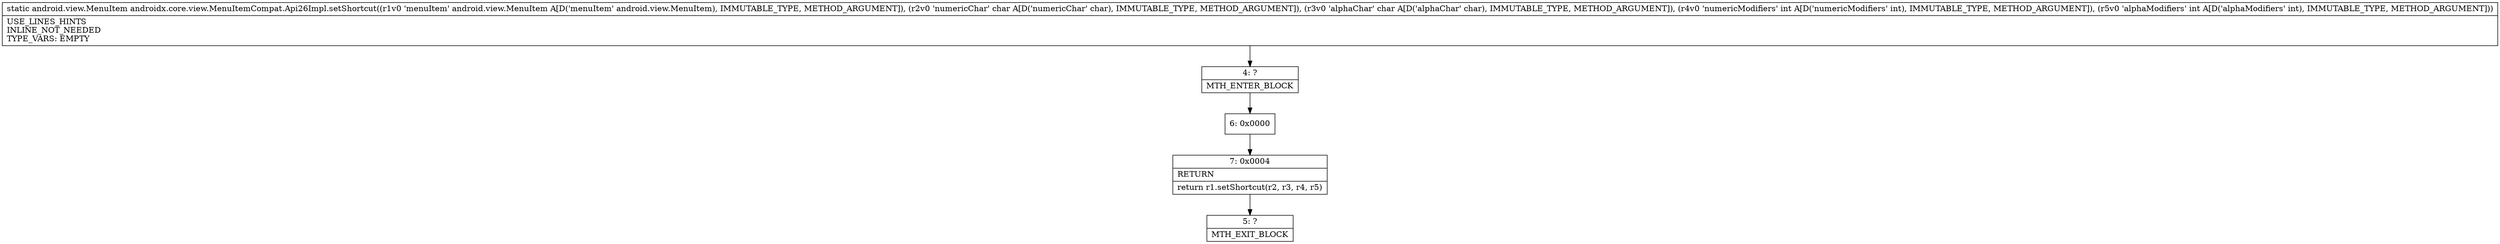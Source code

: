 digraph "CFG forandroidx.core.view.MenuItemCompat.Api26Impl.setShortcut(Landroid\/view\/MenuItem;CCII)Landroid\/view\/MenuItem;" {
Node_4 [shape=record,label="{4\:\ ?|MTH_ENTER_BLOCK\l}"];
Node_6 [shape=record,label="{6\:\ 0x0000}"];
Node_7 [shape=record,label="{7\:\ 0x0004|RETURN\l|return r1.setShortcut(r2, r3, r4, r5)\l}"];
Node_5 [shape=record,label="{5\:\ ?|MTH_EXIT_BLOCK\l}"];
MethodNode[shape=record,label="{static android.view.MenuItem androidx.core.view.MenuItemCompat.Api26Impl.setShortcut((r1v0 'menuItem' android.view.MenuItem A[D('menuItem' android.view.MenuItem), IMMUTABLE_TYPE, METHOD_ARGUMENT]), (r2v0 'numericChar' char A[D('numericChar' char), IMMUTABLE_TYPE, METHOD_ARGUMENT]), (r3v0 'alphaChar' char A[D('alphaChar' char), IMMUTABLE_TYPE, METHOD_ARGUMENT]), (r4v0 'numericModifiers' int A[D('numericModifiers' int), IMMUTABLE_TYPE, METHOD_ARGUMENT]), (r5v0 'alphaModifiers' int A[D('alphaModifiers' int), IMMUTABLE_TYPE, METHOD_ARGUMENT]))  | USE_LINES_HINTS\lINLINE_NOT_NEEDED\lTYPE_VARS: EMPTY\l}"];
MethodNode -> Node_4;Node_4 -> Node_6;
Node_6 -> Node_7;
Node_7 -> Node_5;
}

